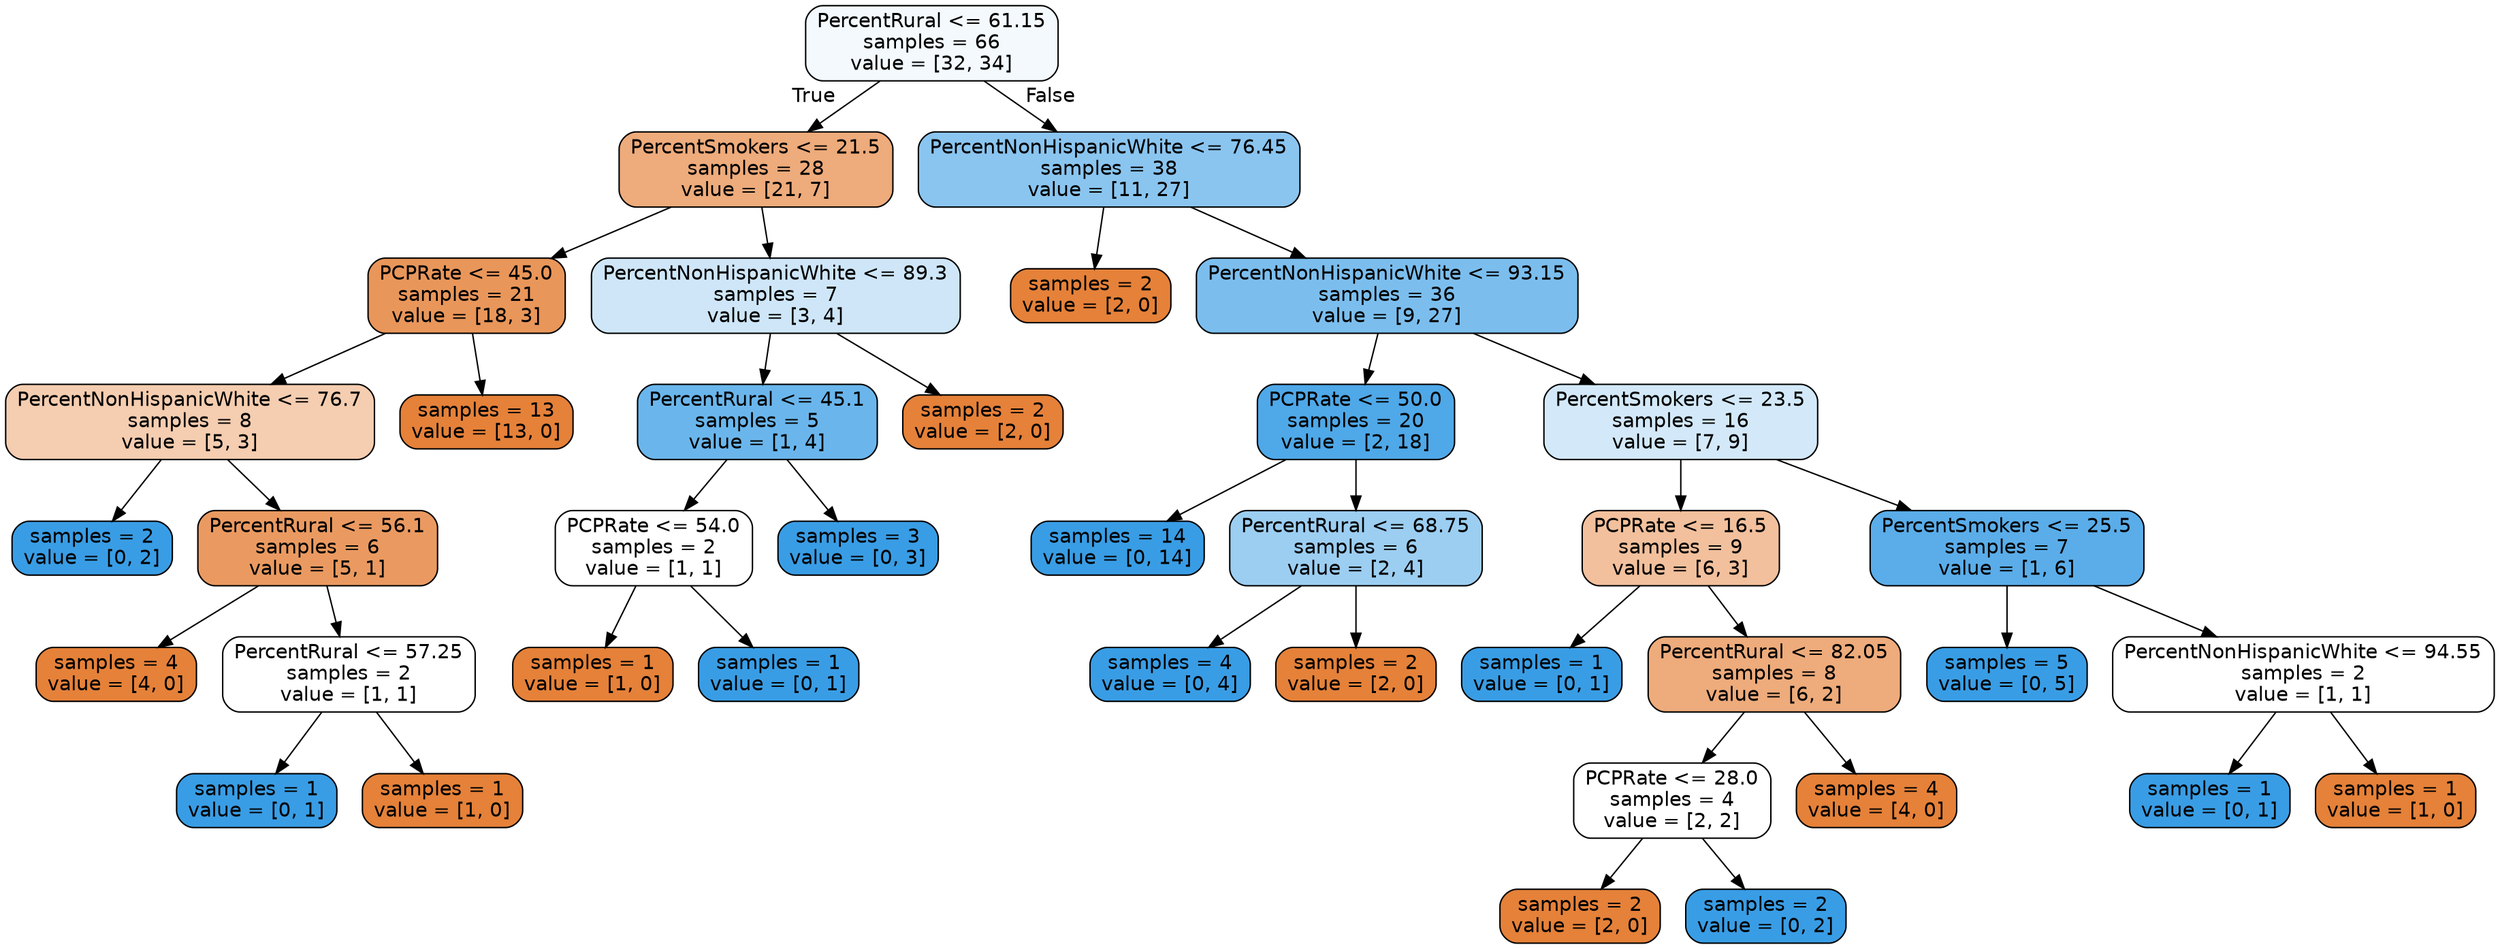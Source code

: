digraph Tree {
node [shape=box, style="filled, rounded", color="black", fontname=helvetica] ;
edge [fontname=helvetica] ;
0 [label="PercentRural <= 61.15\nsamples = 66\nvalue = [32, 34]", fillcolor="#f3f9fd"] ;
1 [label="PercentSmokers <= 21.5\nsamples = 28\nvalue = [21, 7]", fillcolor="#eeab7b"] ;
0 -> 1 [labeldistance=2.5, labelangle=45, headlabel="True"] ;
2 [label="PCPRate <= 45.0\nsamples = 21\nvalue = [18, 3]", fillcolor="#e9965a"] ;
1 -> 2 ;
3 [label="PercentNonHispanicWhite <= 76.7\nsamples = 8\nvalue = [5, 3]", fillcolor="#f5cdb0"] ;
2 -> 3 ;
4 [label="samples = 2\nvalue = [0, 2]", fillcolor="#399de5"] ;
3 -> 4 ;
5 [label="PercentRural <= 56.1\nsamples = 6\nvalue = [5, 1]", fillcolor="#ea9a61"] ;
3 -> 5 ;
6 [label="samples = 4\nvalue = [4, 0]", fillcolor="#e58139"] ;
5 -> 6 ;
7 [label="PercentRural <= 57.25\nsamples = 2\nvalue = [1, 1]", fillcolor="#ffffff"] ;
5 -> 7 ;
8 [label="samples = 1\nvalue = [0, 1]", fillcolor="#399de5"] ;
7 -> 8 ;
9 [label="samples = 1\nvalue = [1, 0]", fillcolor="#e58139"] ;
7 -> 9 ;
10 [label="samples = 13\nvalue = [13, 0]", fillcolor="#e58139"] ;
2 -> 10 ;
11 [label="PercentNonHispanicWhite <= 89.3\nsamples = 7\nvalue = [3, 4]", fillcolor="#cee6f8"] ;
1 -> 11 ;
12 [label="PercentRural <= 45.1\nsamples = 5\nvalue = [1, 4]", fillcolor="#6ab6ec"] ;
11 -> 12 ;
13 [label="PCPRate <= 54.0\nsamples = 2\nvalue = [1, 1]", fillcolor="#ffffff"] ;
12 -> 13 ;
14 [label="samples = 1\nvalue = [1, 0]", fillcolor="#e58139"] ;
13 -> 14 ;
15 [label="samples = 1\nvalue = [0, 1]", fillcolor="#399de5"] ;
13 -> 15 ;
16 [label="samples = 3\nvalue = [0, 3]", fillcolor="#399de5"] ;
12 -> 16 ;
17 [label="samples = 2\nvalue = [2, 0]", fillcolor="#e58139"] ;
11 -> 17 ;
18 [label="PercentNonHispanicWhite <= 76.45\nsamples = 38\nvalue = [11, 27]", fillcolor="#8ac5f0"] ;
0 -> 18 [labeldistance=2.5, labelangle=-45, headlabel="False"] ;
19 [label="samples = 2\nvalue = [2, 0]", fillcolor="#e58139"] ;
18 -> 19 ;
20 [label="PercentNonHispanicWhite <= 93.15\nsamples = 36\nvalue = [9, 27]", fillcolor="#7bbeee"] ;
18 -> 20 ;
21 [label="PCPRate <= 50.0\nsamples = 20\nvalue = [2, 18]", fillcolor="#4fa8e8"] ;
20 -> 21 ;
22 [label="samples = 14\nvalue = [0, 14]", fillcolor="#399de5"] ;
21 -> 22 ;
23 [label="PercentRural <= 68.75\nsamples = 6\nvalue = [2, 4]", fillcolor="#9ccef2"] ;
21 -> 23 ;
24 [label="samples = 4\nvalue = [0, 4]", fillcolor="#399de5"] ;
23 -> 24 ;
25 [label="samples = 2\nvalue = [2, 0]", fillcolor="#e58139"] ;
23 -> 25 ;
26 [label="PercentSmokers <= 23.5\nsamples = 16\nvalue = [7, 9]", fillcolor="#d3e9f9"] ;
20 -> 26 ;
27 [label="PCPRate <= 16.5\nsamples = 9\nvalue = [6, 3]", fillcolor="#f2c09c"] ;
26 -> 27 ;
28 [label="samples = 1\nvalue = [0, 1]", fillcolor="#399de5"] ;
27 -> 28 ;
29 [label="PercentRural <= 82.05\nsamples = 8\nvalue = [6, 2]", fillcolor="#eeab7b"] ;
27 -> 29 ;
30 [label="PCPRate <= 28.0\nsamples = 4\nvalue = [2, 2]", fillcolor="#ffffff"] ;
29 -> 30 ;
31 [label="samples = 2\nvalue = [2, 0]", fillcolor="#e58139"] ;
30 -> 31 ;
32 [label="samples = 2\nvalue = [0, 2]", fillcolor="#399de5"] ;
30 -> 32 ;
33 [label="samples = 4\nvalue = [4, 0]", fillcolor="#e58139"] ;
29 -> 33 ;
34 [label="PercentSmokers <= 25.5\nsamples = 7\nvalue = [1, 6]", fillcolor="#5aade9"] ;
26 -> 34 ;
35 [label="samples = 5\nvalue = [0, 5]", fillcolor="#399de5"] ;
34 -> 35 ;
36 [label="PercentNonHispanicWhite <= 94.55\nsamples = 2\nvalue = [1, 1]", fillcolor="#ffffff"] ;
34 -> 36 ;
37 [label="samples = 1\nvalue = [0, 1]", fillcolor="#399de5"] ;
36 -> 37 ;
38 [label="samples = 1\nvalue = [1, 0]", fillcolor="#e58139"] ;
36 -> 38 ;
}
